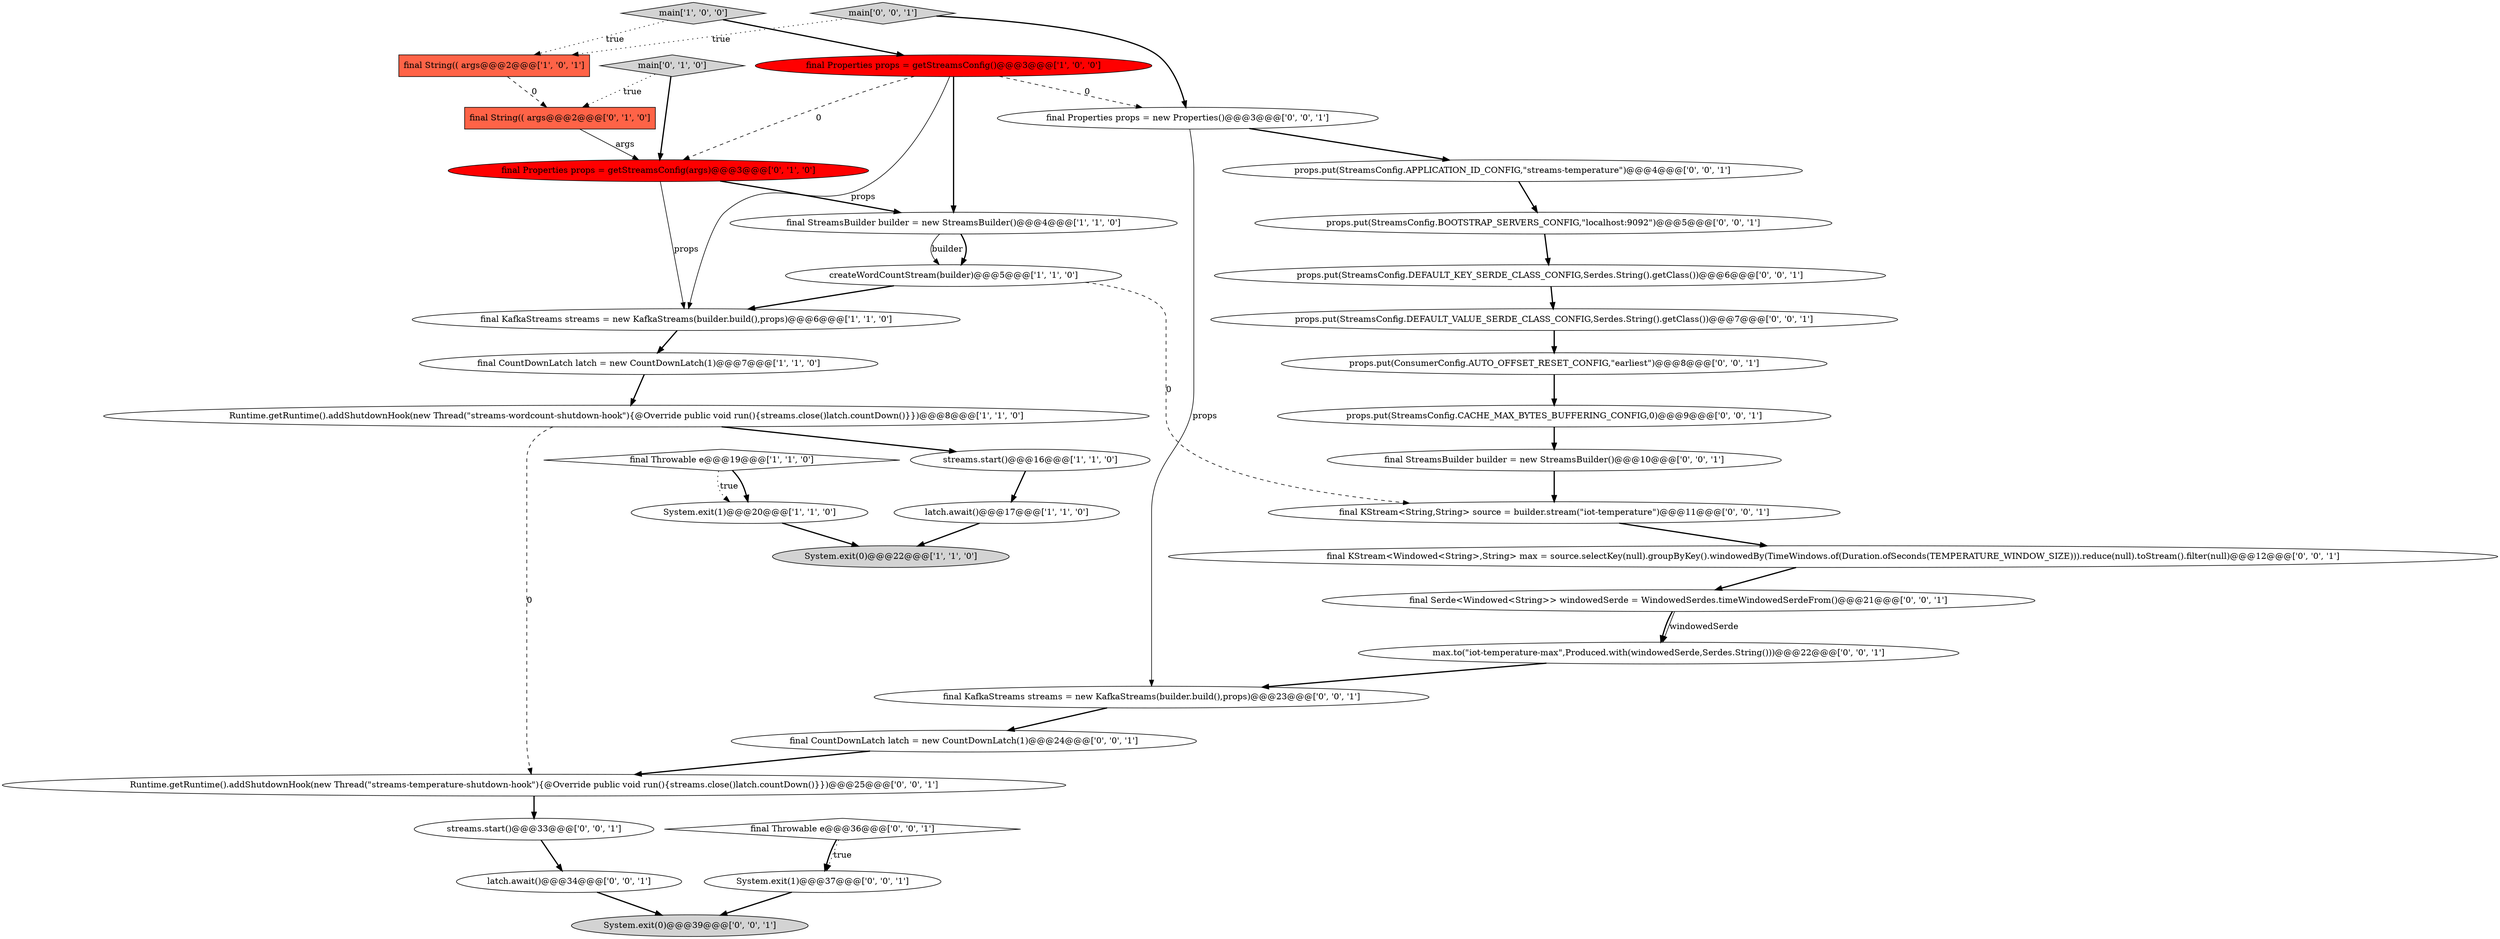 digraph {
10 [style = filled, label = "System.exit(1)@@@20@@@['1', '1', '0']", fillcolor = white, shape = ellipse image = "AAA0AAABBB1BBB"];
7 [style = filled, label = "latch.await()@@@17@@@['1', '1', '0']", fillcolor = white, shape = ellipse image = "AAA0AAABBB1BBB"];
15 [style = filled, label = "final String(( args@@@2@@@['0', '1', '0']", fillcolor = tomato, shape = box image = "AAA1AAABBB2BBB"];
14 [style = filled, label = "final Properties props = getStreamsConfig(args)@@@3@@@['0', '1', '0']", fillcolor = red, shape = ellipse image = "AAA1AAABBB2BBB"];
21 [style = filled, label = "props.put(StreamsConfig.APPLICATION_ID_CONFIG,\"streams-temperature\")@@@4@@@['0', '0', '1']", fillcolor = white, shape = ellipse image = "AAA0AAABBB3BBB"];
25 [style = filled, label = "streams.start()@@@33@@@['0', '0', '1']", fillcolor = white, shape = ellipse image = "AAA0AAABBB3BBB"];
31 [style = filled, label = "final KStream<String,String> source = builder.stream(\"iot-temperature\")@@@11@@@['0', '0', '1']", fillcolor = white, shape = ellipse image = "AAA0AAABBB3BBB"];
36 [style = filled, label = "Runtime.getRuntime().addShutdownHook(new Thread(\"streams-temperature-shutdown-hook\"){@Override public void run(){streams.close()latch.countDown()}})@@@25@@@['0', '0', '1']", fillcolor = white, shape = ellipse image = "AAA0AAABBB3BBB"];
19 [style = filled, label = "props.put(StreamsConfig.BOOTSTRAP_SERVERS_CONFIG,\"localhost:9092\")@@@5@@@['0', '0', '1']", fillcolor = white, shape = ellipse image = "AAA0AAABBB3BBB"];
16 [style = filled, label = "props.put(ConsumerConfig.AUTO_OFFSET_RESET_CONFIG,\"earliest\")@@@8@@@['0', '0', '1']", fillcolor = white, shape = ellipse image = "AAA0AAABBB3BBB"];
35 [style = filled, label = "final Properties props = new Properties()@@@3@@@['0', '0', '1']", fillcolor = white, shape = ellipse image = "AAA0AAABBB3BBB"];
8 [style = filled, label = "final String(( args@@@2@@@['1', '0', '1']", fillcolor = tomato, shape = box image = "AAA0AAABBB1BBB"];
1 [style = filled, label = "streams.start()@@@16@@@['1', '1', '0']", fillcolor = white, shape = ellipse image = "AAA0AAABBB1BBB"];
18 [style = filled, label = "props.put(StreamsConfig.DEFAULT_VALUE_SERDE_CLASS_CONFIG,Serdes.String().getClass())@@@7@@@['0', '0', '1']", fillcolor = white, shape = ellipse image = "AAA0AAABBB3BBB"];
2 [style = filled, label = "final StreamsBuilder builder = new StreamsBuilder()@@@4@@@['1', '1', '0']", fillcolor = white, shape = ellipse image = "AAA0AAABBB1BBB"];
5 [style = filled, label = "final KafkaStreams streams = new KafkaStreams(builder.build(),props)@@@6@@@['1', '1', '0']", fillcolor = white, shape = ellipse image = "AAA0AAABBB1BBB"];
0 [style = filled, label = "main['1', '0', '0']", fillcolor = lightgray, shape = diamond image = "AAA0AAABBB1BBB"];
4 [style = filled, label = "final Properties props = getStreamsConfig()@@@3@@@['1', '0', '0']", fillcolor = red, shape = ellipse image = "AAA1AAABBB1BBB"];
24 [style = filled, label = "final KStream<Windowed<String>,String> max = source.selectKey(null).groupByKey().windowedBy(TimeWindows.of(Duration.ofSeconds(TEMPERATURE_WINDOW_SIZE))).reduce(null).toStream().filter(null)@@@12@@@['0', '0', '1']", fillcolor = white, shape = ellipse image = "AAA0AAABBB3BBB"];
23 [style = filled, label = "final CountDownLatch latch = new CountDownLatch(1)@@@24@@@['0', '0', '1']", fillcolor = white, shape = ellipse image = "AAA0AAABBB3BBB"];
9 [style = filled, label = "createWordCountStream(builder)@@@5@@@['1', '1', '0']", fillcolor = white, shape = ellipse image = "AAA0AAABBB1BBB"];
29 [style = filled, label = "final KafkaStreams streams = new KafkaStreams(builder.build(),props)@@@23@@@['0', '0', '1']", fillcolor = white, shape = ellipse image = "AAA0AAABBB3BBB"];
13 [style = filled, label = "main['0', '1', '0']", fillcolor = lightgray, shape = diamond image = "AAA0AAABBB2BBB"];
30 [style = filled, label = "final Serde<Windowed<String>> windowedSerde = WindowedSerdes.timeWindowedSerdeFrom()@@@21@@@['0', '0', '1']", fillcolor = white, shape = ellipse image = "AAA0AAABBB3BBB"];
11 [style = filled, label = "Runtime.getRuntime().addShutdownHook(new Thread(\"streams-wordcount-shutdown-hook\"){@Override public void run(){streams.close()latch.countDown()}})@@@8@@@['1', '1', '0']", fillcolor = white, shape = ellipse image = "AAA0AAABBB1BBB"];
27 [style = filled, label = "props.put(StreamsConfig.DEFAULT_KEY_SERDE_CLASS_CONFIG,Serdes.String().getClass())@@@6@@@['0', '0', '1']", fillcolor = white, shape = ellipse image = "AAA0AAABBB3BBB"];
34 [style = filled, label = "props.put(StreamsConfig.CACHE_MAX_BYTES_BUFFERING_CONFIG,0)@@@9@@@['0', '0', '1']", fillcolor = white, shape = ellipse image = "AAA0AAABBB3BBB"];
3 [style = filled, label = "final CountDownLatch latch = new CountDownLatch(1)@@@7@@@['1', '1', '0']", fillcolor = white, shape = ellipse image = "AAA0AAABBB1BBB"];
17 [style = filled, label = "System.exit(0)@@@39@@@['0', '0', '1']", fillcolor = lightgray, shape = ellipse image = "AAA0AAABBB3BBB"];
20 [style = filled, label = "latch.await()@@@34@@@['0', '0', '1']", fillcolor = white, shape = ellipse image = "AAA0AAABBB3BBB"];
32 [style = filled, label = "System.exit(1)@@@37@@@['0', '0', '1']", fillcolor = white, shape = ellipse image = "AAA0AAABBB3BBB"];
22 [style = filled, label = "max.to(\"iot-temperature-max\",Produced.with(windowedSerde,Serdes.String()))@@@22@@@['0', '0', '1']", fillcolor = white, shape = ellipse image = "AAA0AAABBB3BBB"];
26 [style = filled, label = "final StreamsBuilder builder = new StreamsBuilder()@@@10@@@['0', '0', '1']", fillcolor = white, shape = ellipse image = "AAA0AAABBB3BBB"];
33 [style = filled, label = "main['0', '0', '1']", fillcolor = lightgray, shape = diamond image = "AAA0AAABBB3BBB"];
6 [style = filled, label = "System.exit(0)@@@22@@@['1', '1', '0']", fillcolor = lightgray, shape = ellipse image = "AAA0AAABBB1BBB"];
12 [style = filled, label = "final Throwable e@@@19@@@['1', '1', '0']", fillcolor = white, shape = diamond image = "AAA0AAABBB1BBB"];
28 [style = filled, label = "final Throwable e@@@36@@@['0', '0', '1']", fillcolor = white, shape = diamond image = "AAA0AAABBB3BBB"];
5->3 [style = bold, label=""];
27->18 [style = bold, label=""];
35->29 [style = solid, label="props"];
33->35 [style = bold, label=""];
30->22 [style = bold, label=""];
20->17 [style = bold, label=""];
21->19 [style = bold, label=""];
11->1 [style = bold, label=""];
4->5 [style = solid, label="props"];
31->24 [style = bold, label=""];
8->15 [style = dashed, label="0"];
3->11 [style = bold, label=""];
22->29 [style = bold, label=""];
16->34 [style = bold, label=""];
4->2 [style = bold, label=""];
2->9 [style = bold, label=""];
29->23 [style = bold, label=""];
11->36 [style = dashed, label="0"];
1->7 [style = bold, label=""];
10->6 [style = bold, label=""];
35->21 [style = bold, label=""];
24->30 [style = bold, label=""];
28->32 [style = bold, label=""];
15->14 [style = solid, label="args"];
30->22 [style = solid, label="windowedSerde"];
0->8 [style = dotted, label="true"];
25->20 [style = bold, label=""];
26->31 [style = bold, label=""];
12->10 [style = bold, label=""];
36->25 [style = bold, label=""];
28->32 [style = dotted, label="true"];
9->31 [style = dashed, label="0"];
12->10 [style = dotted, label="true"];
34->26 [style = bold, label=""];
0->4 [style = bold, label=""];
19->27 [style = bold, label=""];
7->6 [style = bold, label=""];
9->5 [style = bold, label=""];
33->8 [style = dotted, label="true"];
2->9 [style = solid, label="builder"];
23->36 [style = bold, label=""];
14->2 [style = bold, label=""];
13->15 [style = dotted, label="true"];
4->14 [style = dashed, label="0"];
14->5 [style = solid, label="props"];
13->14 [style = bold, label=""];
32->17 [style = bold, label=""];
4->35 [style = dashed, label="0"];
18->16 [style = bold, label=""];
}
